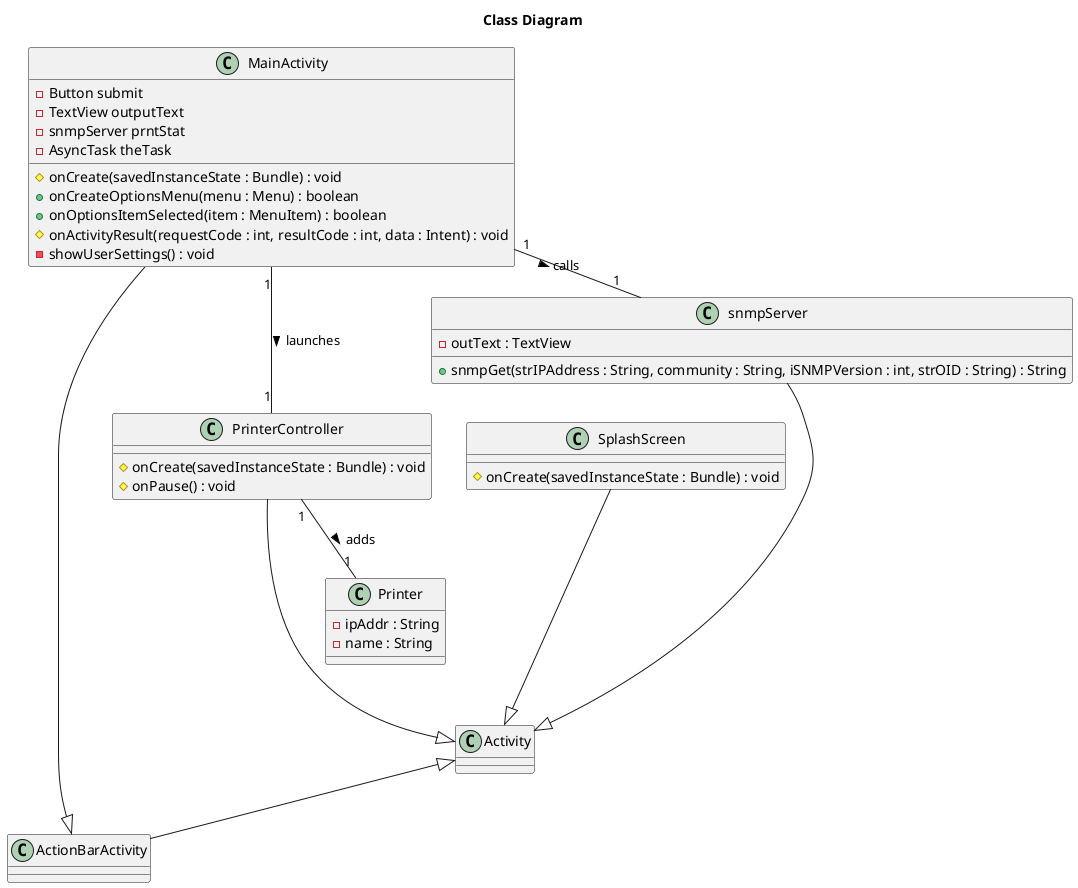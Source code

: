 @startuml
title Class Diagram

class Activity
class ActionBarActivity
class SplashScreen
class MainActivity
class PrinterController
class snmpServer
class Printer

Activity <|-- ActionBarActivity
MainActivity --|> ActionBarActivity
SplashScreen ---|> Activity
PrinterController ---|> Activity
snmpServer ---|> Activity

SplashScreen : #onCreate(savedInstanceState : Bundle) : void

MainActivity : -Button submit
MainActivity : -TextView outputText
MainActivity : -snmpServer prntStat
MainActivity : -AsyncTask theTask
MainActivity : #onCreate(savedInstanceState : Bundle) : void
MainActivity : +onCreateOptionsMenu(menu : Menu) : boolean
MainActivity : +onOptionsItemSelected(item : MenuItem) : boolean
MainActivity : #onActivityResult(requestCode : int, resultCode : int, data : Intent) : void
MainActivity : -showUserSettings() : void

PrinterController : #onCreate(savedInstanceState : Bundle) : void
PrinterController : #onPause() : void

snmpServer : -outText : TextView
snmpServer : +snmpGet(strIPAddress : String, community : String, iSNMPVersion : int, strOID : String) : String

Printer : -ipAddr : String
Printer : -name : String

MainActivity "1" -- "1" PrinterController : launches >
MainActivity "1" - "1" snmpServer : calls >

PrinterController "1" -- "1" Printer : adds >

@enduml